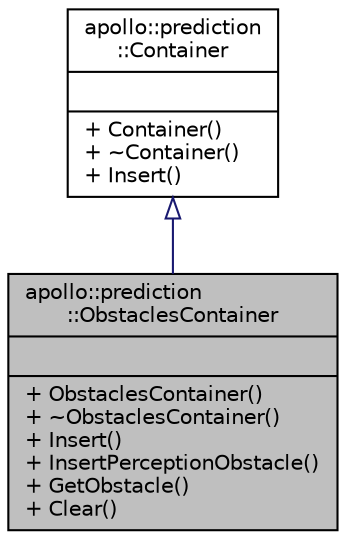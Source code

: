 digraph "apollo::prediction::ObstaclesContainer"
{
  edge [fontname="Helvetica",fontsize="10",labelfontname="Helvetica",labelfontsize="10"];
  node [fontname="Helvetica",fontsize="10",shape=record];
  Node1 [label="{apollo::prediction\l::ObstaclesContainer\n||+ ObstaclesContainer()\l+ ~ObstaclesContainer()\l+ Insert()\l+ InsertPerceptionObstacle()\l+ GetObstacle()\l+ Clear()\l}",height=0.2,width=0.4,color="black", fillcolor="grey75", style="filled" fontcolor="black"];
  Node2 -> Node1 [dir="back",color="midnightblue",fontsize="10",style="solid",arrowtail="onormal",fontname="Helvetica"];
  Node2 [label="{apollo::prediction\l::Container\n||+ Container()\l+ ~Container()\l+ Insert()\l}",height=0.2,width=0.4,color="black", fillcolor="white", style="filled",URL="$classapollo_1_1prediction_1_1Container.html"];
}
